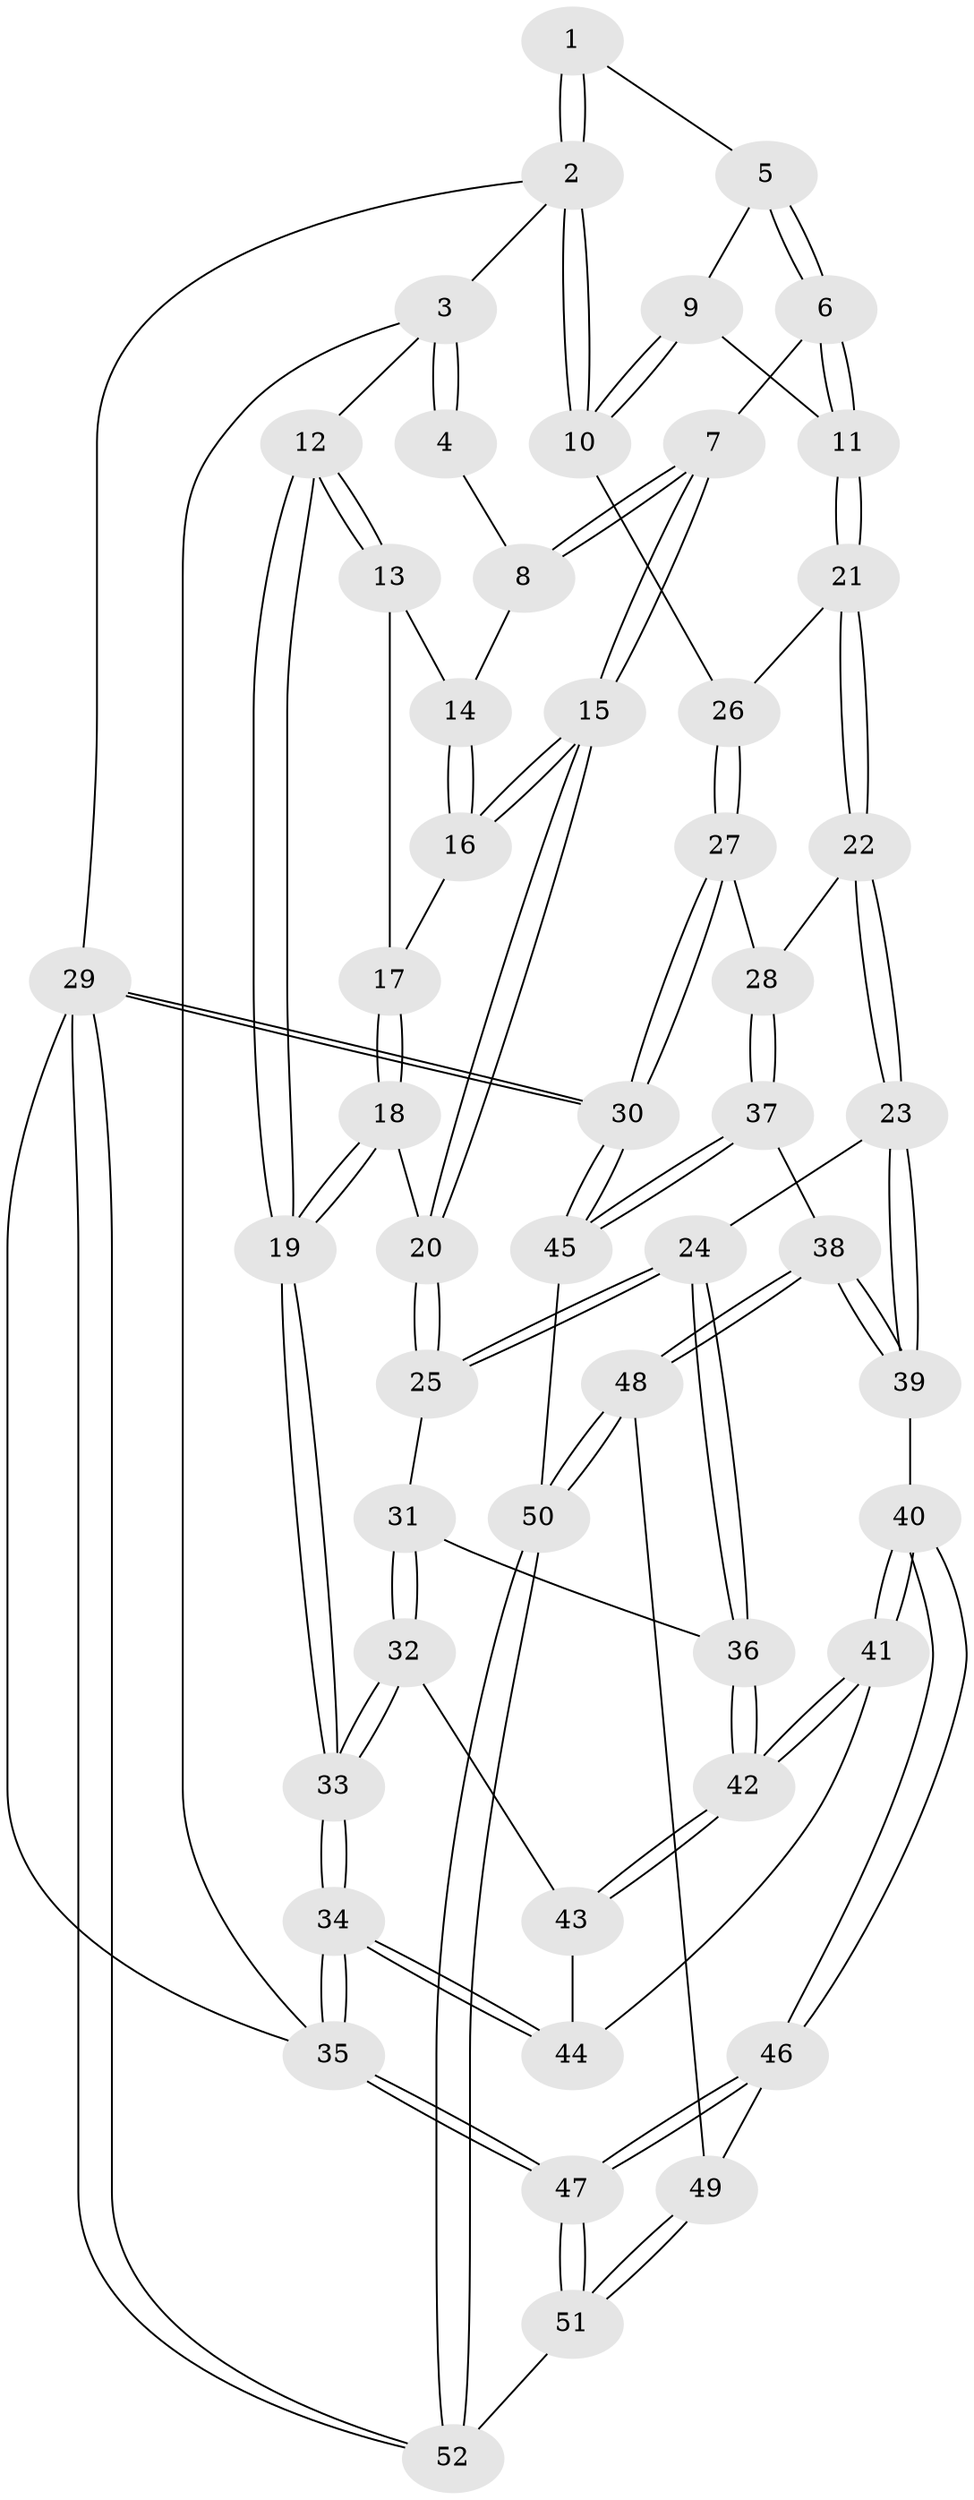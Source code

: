 // Generated by graph-tools (version 1.1) at 2025/27/03/09/25 03:27:03]
// undirected, 52 vertices, 127 edges
graph export_dot {
graph [start="1"]
  node [color=gray90,style=filled];
  1 [pos="+0.5895310986679065+0"];
  2 [pos="+1+0"];
  3 [pos="+0+0"];
  4 [pos="+0.48734105561961183+0"];
  5 [pos="+0.6043807563603563+0"];
  6 [pos="+0.5695969627711841+0.23054105936940036"];
  7 [pos="+0.5413656154497727+0.2574113060239219"];
  8 [pos="+0.3888706279509872+0.12174299570273142"];
  9 [pos="+0.7427575076922184+0.04640097685791693"];
  10 [pos="+1+0.12153169351247539"];
  11 [pos="+0.8249627310229143+0.3076807857730209"];
  12 [pos="+0+0"];
  13 [pos="+0.20871124897423912+0.15470834646172613"];
  14 [pos="+0.3853652505537282+0.1262729251744966"];
  15 [pos="+0.4701992178661714+0.3565939265673631"];
  16 [pos="+0.3710223536144296+0.21469039224377692"];
  17 [pos="+0.26126746083112923+0.21810999058965055"];
  18 [pos="+0.2732035063606359+0.33040361122828193"];
  19 [pos="+0.01810742226929306+0.443920013361666"];
  20 [pos="+0.45947110540871994+0.3968170653382621"];
  21 [pos="+0.8607671410476825+0.34315525316572415"];
  22 [pos="+0.773489431385705+0.5161717554354655"];
  23 [pos="+0.7049678454800417+0.5381692173054008"];
  24 [pos="+0.6638074354718717+0.5254143366717569"];
  25 [pos="+0.46281324928462225+0.41299561749116476"];
  26 [pos="+1+0.2409131267397614"];
  27 [pos="+1+0.5865582211515858"];
  28 [pos="+0.7966258885995795+0.5402896050420187"];
  29 [pos="+1+1"];
  30 [pos="+1+0.8391953655935152"];
  31 [pos="+0.36277032031360695+0.5373451455018122"];
  32 [pos="+0.24632507004697635+0.5875817255929631"];
  33 [pos="+0.05266611537715586+0.6215284784895817"];
  34 [pos="+0+1"];
  35 [pos="+0+1"];
  36 [pos="+0.46395217631264585+0.674768842996216"];
  37 [pos="+0.9083947874857172+0.7301719721911724"];
  38 [pos="+0.658448637521686+0.794252398320593"];
  39 [pos="+0.6355392882691232+0.7612155599717442"];
  40 [pos="+0.4897768309483201+0.775225016928122"];
  41 [pos="+0.4823343068017074+0.766077747204141"];
  42 [pos="+0.4731391407001527+0.7420991478475011"];
  43 [pos="+0.3412578698885667+0.6948860183857093"];
  44 [pos="+0.3527824673168935+0.7675308417725746"];
  45 [pos="+0.9737749906127247+0.7988477165881432"];
  46 [pos="+0.4521108875280613+0.878859028461286"];
  47 [pos="+0+1"];
  48 [pos="+0.6897580884009255+0.8808398820553831"];
  49 [pos="+0.5681319383513894+0.9401487637956979"];
  50 [pos="+0.7686900504084659+0.9504801886286993"];
  51 [pos="+0.5362640397732132+1"];
  52 [pos="+0.7709056644503925+1"];
  1 -- 2;
  1 -- 2;
  1 -- 5;
  2 -- 3;
  2 -- 10;
  2 -- 10;
  2 -- 29;
  3 -- 4;
  3 -- 4;
  3 -- 12;
  3 -- 35;
  4 -- 8;
  5 -- 6;
  5 -- 6;
  5 -- 9;
  6 -- 7;
  6 -- 11;
  6 -- 11;
  7 -- 8;
  7 -- 8;
  7 -- 15;
  7 -- 15;
  8 -- 14;
  9 -- 10;
  9 -- 10;
  9 -- 11;
  10 -- 26;
  11 -- 21;
  11 -- 21;
  12 -- 13;
  12 -- 13;
  12 -- 19;
  12 -- 19;
  13 -- 14;
  13 -- 17;
  14 -- 16;
  14 -- 16;
  15 -- 16;
  15 -- 16;
  15 -- 20;
  15 -- 20;
  16 -- 17;
  17 -- 18;
  17 -- 18;
  18 -- 19;
  18 -- 19;
  18 -- 20;
  19 -- 33;
  19 -- 33;
  20 -- 25;
  20 -- 25;
  21 -- 22;
  21 -- 22;
  21 -- 26;
  22 -- 23;
  22 -- 23;
  22 -- 28;
  23 -- 24;
  23 -- 39;
  23 -- 39;
  24 -- 25;
  24 -- 25;
  24 -- 36;
  24 -- 36;
  25 -- 31;
  26 -- 27;
  26 -- 27;
  27 -- 28;
  27 -- 30;
  27 -- 30;
  28 -- 37;
  28 -- 37;
  29 -- 30;
  29 -- 30;
  29 -- 52;
  29 -- 52;
  29 -- 35;
  30 -- 45;
  30 -- 45;
  31 -- 32;
  31 -- 32;
  31 -- 36;
  32 -- 33;
  32 -- 33;
  32 -- 43;
  33 -- 34;
  33 -- 34;
  34 -- 35;
  34 -- 35;
  34 -- 44;
  34 -- 44;
  35 -- 47;
  35 -- 47;
  36 -- 42;
  36 -- 42;
  37 -- 38;
  37 -- 45;
  37 -- 45;
  38 -- 39;
  38 -- 39;
  38 -- 48;
  38 -- 48;
  39 -- 40;
  40 -- 41;
  40 -- 41;
  40 -- 46;
  40 -- 46;
  41 -- 42;
  41 -- 42;
  41 -- 44;
  42 -- 43;
  42 -- 43;
  43 -- 44;
  45 -- 50;
  46 -- 47;
  46 -- 47;
  46 -- 49;
  47 -- 51;
  47 -- 51;
  48 -- 49;
  48 -- 50;
  48 -- 50;
  49 -- 51;
  49 -- 51;
  50 -- 52;
  50 -- 52;
  51 -- 52;
}
